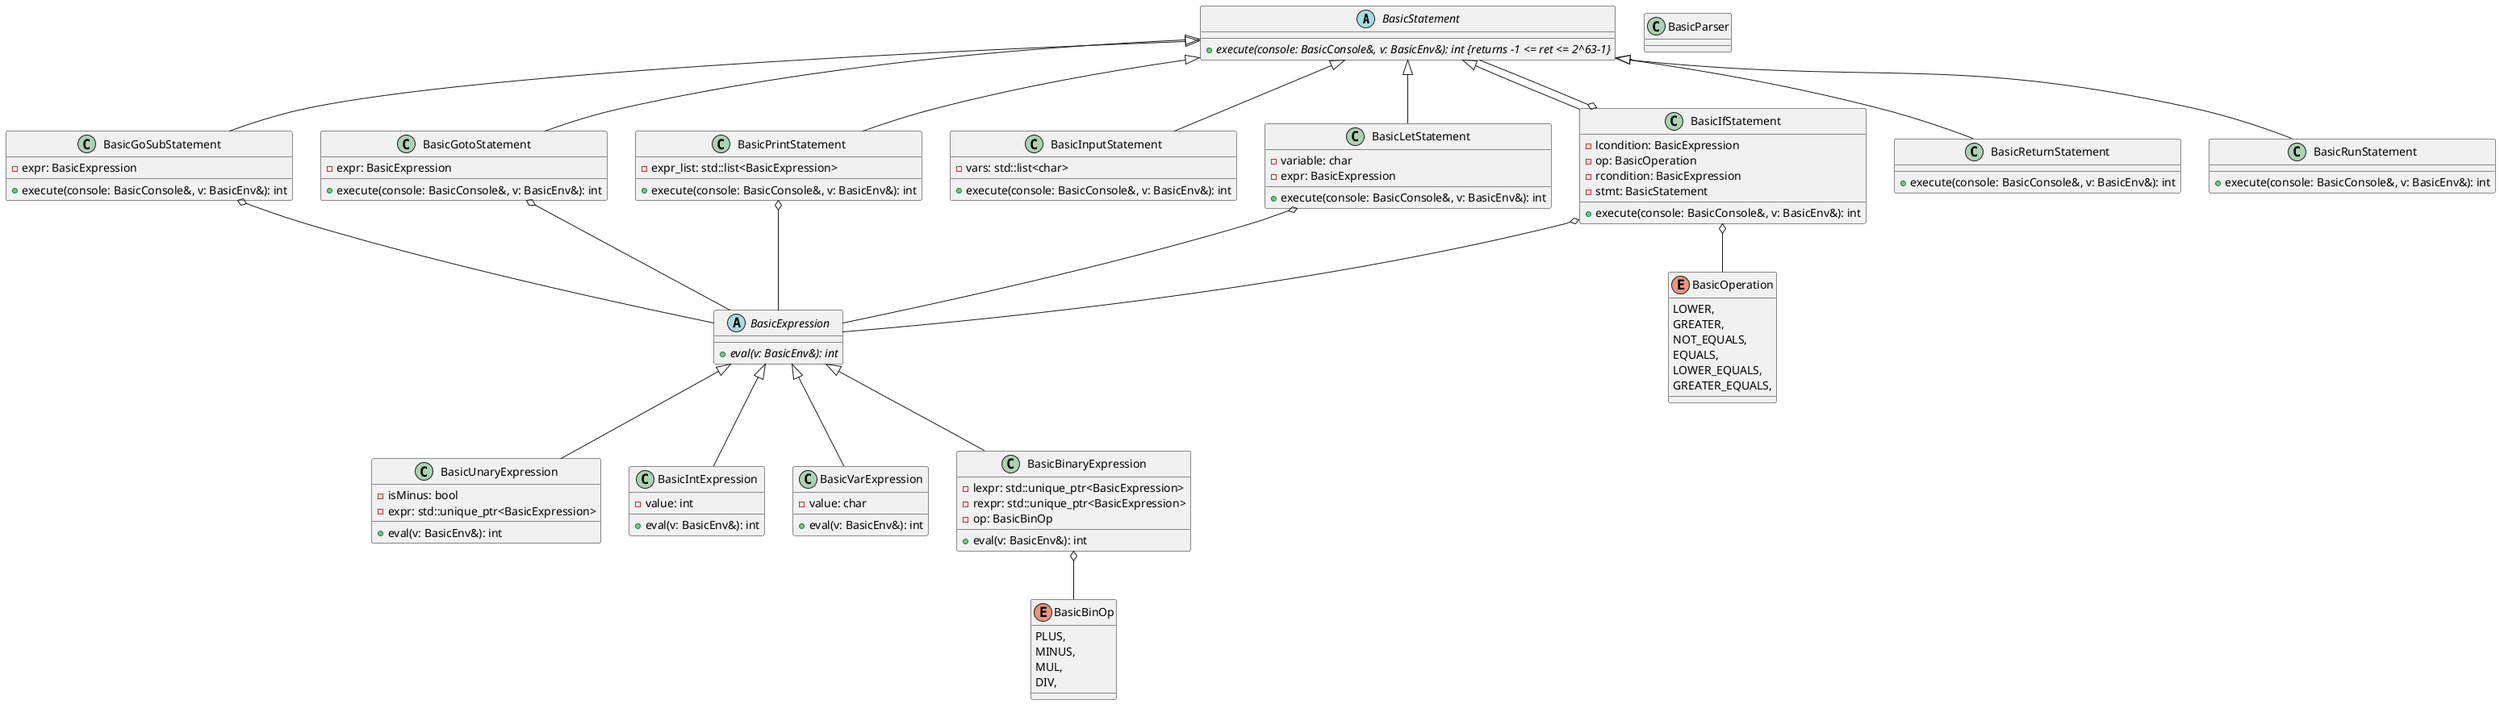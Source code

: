 @startuml Parser classes


abstract class BasicStatement {
    ' -1 = error, 0 = next, else the line to jump to
    + {abstract} execute(console: BasicConsole&, v: BasicEnv&): int {returns -1 <= ret <= 2^63-1}
}

abstract class BasicExpression {
    + {abstract} eval(v: BasicEnv&): int
}

class BasicUnaryExpression extends BasicExpression {
    - isMinus: bool
    - expr: std::unique_ptr<BasicExpression>
    + eval(v: BasicEnv&): int
}

class BasicIntExpression extends BasicExpression {
    - value: int
    + eval(v: BasicEnv&): int
}

class BasicVarExpression extends BasicExpression {
    - value: char
    + eval(v: BasicEnv&): int
}

class BasicBinaryExpression extends BasicExpression {
    - lexpr: std::unique_ptr<BasicExpression>
    - rexpr: std::unique_ptr<BasicExpression>
    - op: BasicBinOp
    + eval(v: BasicEnv&): int
}

enum BasicBinOp {
    PLUS,
    MINUS,
    MUL,
    DIV,
}

BasicBinaryExpression o-- BasicBinOp

class BasicPrintStatement extends BasicStatement {
    - expr_list: std::list<BasicExpression>
    + execute(console: BasicConsole&, v: BasicEnv&): int
}

class BasicIfStatement extends BasicStatement {
    - lcondition: BasicExpression
    - op: BasicOperation
    - rcondition: BasicExpression
    - stmt: BasicStatement
    + execute(console: BasicConsole&, v: BasicEnv&): int
}

class BasicGotoStatement extends BasicStatement {
    - expr: BasicExpression
    + execute(console: BasicConsole&, v: BasicEnv&): int
}

class BasicInputStatement extends BasicStatement {
    - vars: std::list<char>
    + execute(console: BasicConsole&, v: BasicEnv&): int
}

class BasicLetStatement extends BasicStatement {
    - variable: char
    - expr: BasicExpression
    + execute(console: BasicConsole&, v: BasicEnv&): int
}

class BasicGoSubStatement extends BasicStatement {
    - expr: BasicExpression
    + execute(console: BasicConsole&, v: BasicEnv&): int
}

class BasicReturnStatement extends BasicStatement {
    + execute(console: BasicConsole&, v: BasicEnv&): int
}

class BasicRunStatement extends BasicStatement {
    + execute(console: BasicConsole&, v: BasicEnv&): int
}

enum BasicOperation {
    LOWER,
    GREATER,
    NOT_EQUALS,
    EQUALS,
    LOWER_EQUALS,
    GREATER_EQUALS,
}

class BasicParser {
    'TODO
}

BasicIfStatement o-- BasicExpression
BasicIfStatement o-- BasicStatement
BasicPrintStatement o-- BasicExpression
BasicIfStatement o-- BasicOperation
BasicGotoStatement o-- BasicExpression
BasicLetStatement o-- BasicExpression
BasicGoSubStatement o-- BasicExpression

@enduml
